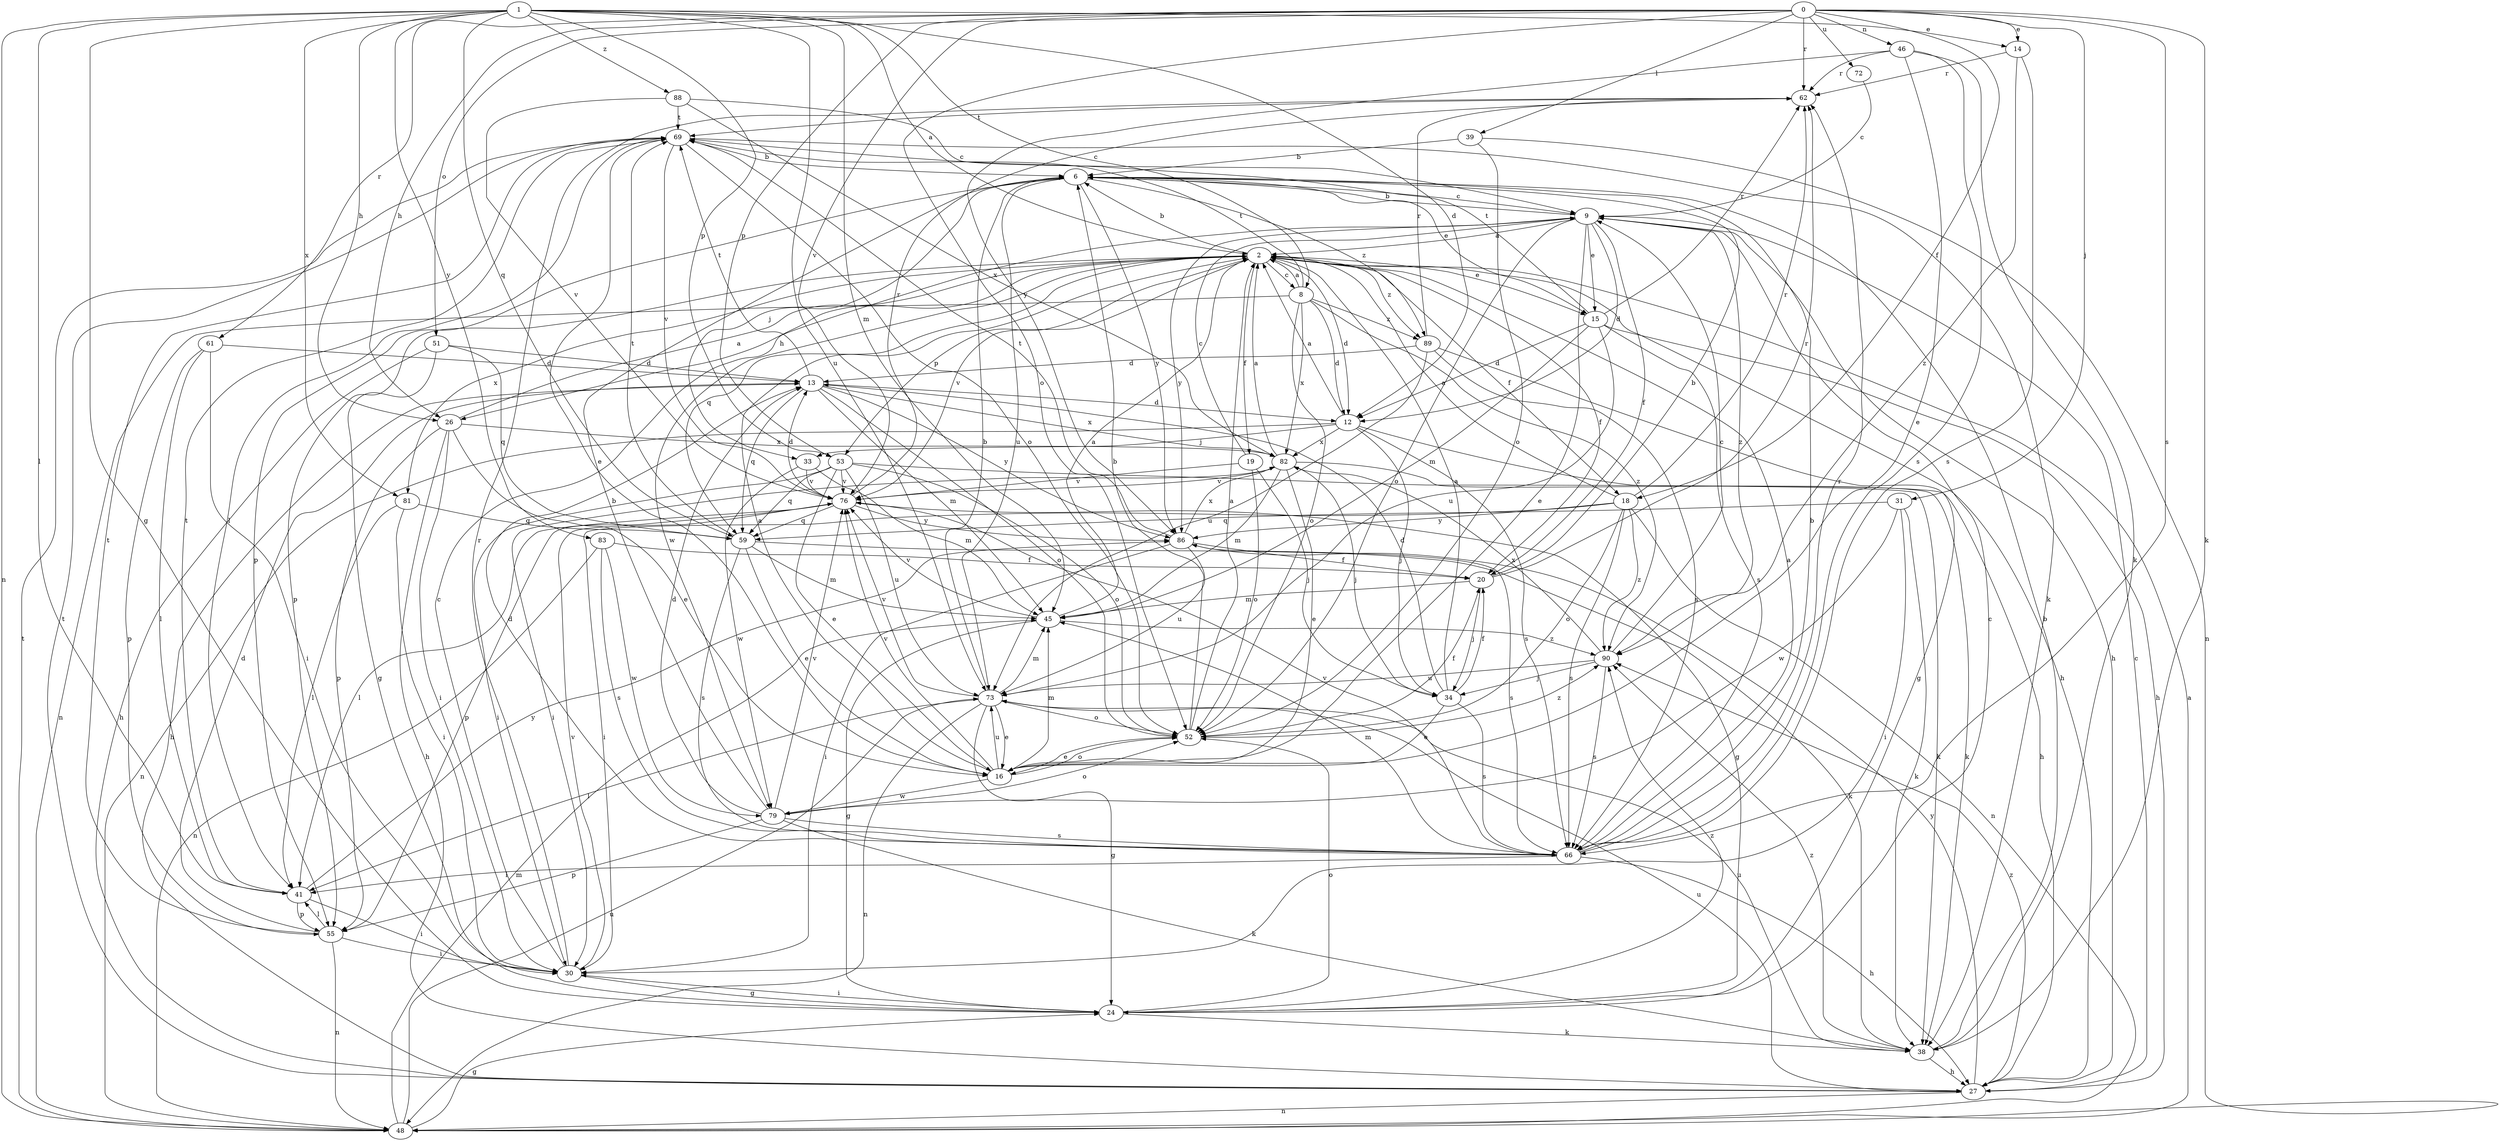 strict digraph  {
0;
1;
2;
6;
8;
9;
12;
13;
14;
15;
16;
18;
19;
20;
24;
26;
27;
30;
31;
33;
34;
38;
39;
41;
45;
46;
48;
51;
52;
53;
55;
59;
61;
62;
66;
69;
72;
73;
76;
79;
81;
82;
83;
86;
88;
89;
90;
0 -> 14  [label=e];
0 -> 18  [label=f];
0 -> 26  [label=h];
0 -> 31  [label=j];
0 -> 38  [label=k];
0 -> 39  [label=l];
0 -> 46  [label=n];
0 -> 51  [label=o];
0 -> 52  [label=o];
0 -> 53  [label=p];
0 -> 61  [label=r];
0 -> 62  [label=r];
0 -> 66  [label=s];
0 -> 72  [label=u];
0 -> 76  [label=v];
1 -> 2  [label=a];
1 -> 8  [label=c];
1 -> 12  [label=d];
1 -> 14  [label=e];
1 -> 24  [label=g];
1 -> 26  [label=h];
1 -> 41  [label=l];
1 -> 45  [label=m];
1 -> 48  [label=n];
1 -> 53  [label=p];
1 -> 59  [label=q];
1 -> 73  [label=u];
1 -> 81  [label=x];
1 -> 83  [label=y];
1 -> 88  [label=z];
2 -> 6  [label=b];
2 -> 8  [label=c];
2 -> 12  [label=d];
2 -> 15  [label=e];
2 -> 18  [label=f];
2 -> 19  [label=f];
2 -> 20  [label=f];
2 -> 26  [label=h];
2 -> 27  [label=h];
2 -> 53  [label=p];
2 -> 55  [label=p];
2 -> 59  [label=q];
2 -> 76  [label=v];
2 -> 79  [label=w];
2 -> 81  [label=x];
2 -> 89  [label=z];
6 -> 9  [label=c];
6 -> 15  [label=e];
6 -> 33  [label=j];
6 -> 55  [label=p];
6 -> 73  [label=u];
6 -> 86  [label=y];
6 -> 89  [label=z];
8 -> 2  [label=a];
8 -> 12  [label=d];
8 -> 48  [label=n];
8 -> 52  [label=o];
8 -> 69  [label=t];
8 -> 82  [label=x];
8 -> 89  [label=z];
8 -> 90  [label=z];
9 -> 2  [label=a];
9 -> 6  [label=b];
9 -> 12  [label=d];
9 -> 15  [label=e];
9 -> 16  [label=e];
9 -> 20  [label=f];
9 -> 27  [label=h];
9 -> 52  [label=o];
9 -> 86  [label=y];
9 -> 90  [label=z];
12 -> 2  [label=a];
12 -> 27  [label=h];
12 -> 33  [label=j];
12 -> 34  [label=j];
12 -> 48  [label=n];
12 -> 66  [label=s];
12 -> 82  [label=x];
13 -> 12  [label=d];
13 -> 27  [label=h];
13 -> 45  [label=m];
13 -> 52  [label=o];
13 -> 59  [label=q];
13 -> 69  [label=t];
13 -> 82  [label=x];
13 -> 86  [label=y];
14 -> 62  [label=r];
14 -> 66  [label=s];
14 -> 90  [label=z];
15 -> 12  [label=d];
15 -> 27  [label=h];
15 -> 45  [label=m];
15 -> 62  [label=r];
15 -> 66  [label=s];
15 -> 69  [label=t];
15 -> 73  [label=u];
16 -> 2  [label=a];
16 -> 45  [label=m];
16 -> 52  [label=o];
16 -> 73  [label=u];
16 -> 76  [label=v];
16 -> 79  [label=w];
18 -> 2  [label=a];
18 -> 30  [label=i];
18 -> 48  [label=n];
18 -> 52  [label=o];
18 -> 62  [label=r];
18 -> 66  [label=s];
18 -> 86  [label=y];
18 -> 90  [label=z];
19 -> 9  [label=c];
19 -> 34  [label=j];
19 -> 52  [label=o];
19 -> 76  [label=v];
20 -> 6  [label=b];
20 -> 34  [label=j];
20 -> 45  [label=m];
20 -> 62  [label=r];
24 -> 9  [label=c];
24 -> 30  [label=i];
24 -> 38  [label=k];
24 -> 52  [label=o];
24 -> 90  [label=z];
26 -> 2  [label=a];
26 -> 16  [label=e];
26 -> 27  [label=h];
26 -> 30  [label=i];
26 -> 55  [label=p];
26 -> 82  [label=x];
27 -> 9  [label=c];
27 -> 48  [label=n];
27 -> 69  [label=t];
27 -> 73  [label=u];
27 -> 86  [label=y];
27 -> 90  [label=z];
30 -> 9  [label=c];
30 -> 24  [label=g];
30 -> 62  [label=r];
30 -> 76  [label=v];
31 -> 30  [label=i];
31 -> 38  [label=k];
31 -> 59  [label=q];
31 -> 79  [label=w];
33 -> 45  [label=m];
33 -> 76  [label=v];
33 -> 79  [label=w];
34 -> 2  [label=a];
34 -> 13  [label=d];
34 -> 16  [label=e];
34 -> 20  [label=f];
34 -> 66  [label=s];
38 -> 6  [label=b];
38 -> 27  [label=h];
38 -> 73  [label=u];
38 -> 90  [label=z];
39 -> 6  [label=b];
39 -> 48  [label=n];
39 -> 52  [label=o];
41 -> 30  [label=i];
41 -> 55  [label=p];
41 -> 69  [label=t];
41 -> 86  [label=y];
45 -> 2  [label=a];
45 -> 24  [label=g];
45 -> 76  [label=v];
45 -> 90  [label=z];
46 -> 16  [label=e];
46 -> 38  [label=k];
46 -> 62  [label=r];
46 -> 66  [label=s];
46 -> 86  [label=y];
48 -> 2  [label=a];
48 -> 24  [label=g];
48 -> 45  [label=m];
48 -> 69  [label=t];
48 -> 73  [label=u];
51 -> 13  [label=d];
51 -> 24  [label=g];
51 -> 27  [label=h];
51 -> 59  [label=q];
52 -> 2  [label=a];
52 -> 6  [label=b];
52 -> 16  [label=e];
52 -> 20  [label=f];
52 -> 90  [label=z];
53 -> 16  [label=e];
53 -> 30  [label=i];
53 -> 38  [label=k];
53 -> 52  [label=o];
53 -> 59  [label=q];
53 -> 73  [label=u];
53 -> 76  [label=v];
55 -> 13  [label=d];
55 -> 30  [label=i];
55 -> 41  [label=l];
55 -> 48  [label=n];
55 -> 69  [label=t];
59 -> 16  [label=e];
59 -> 38  [label=k];
59 -> 45  [label=m];
59 -> 66  [label=s];
59 -> 69  [label=t];
61 -> 13  [label=d];
61 -> 30  [label=i];
61 -> 41  [label=l];
61 -> 55  [label=p];
62 -> 69  [label=t];
66 -> 2  [label=a];
66 -> 6  [label=b];
66 -> 13  [label=d];
66 -> 27  [label=h];
66 -> 41  [label=l];
66 -> 45  [label=m];
66 -> 62  [label=r];
66 -> 76  [label=v];
69 -> 6  [label=b];
69 -> 16  [label=e];
69 -> 38  [label=k];
69 -> 41  [label=l];
69 -> 52  [label=o];
69 -> 76  [label=v];
72 -> 9  [label=c];
73 -> 6  [label=b];
73 -> 16  [label=e];
73 -> 24  [label=g];
73 -> 41  [label=l];
73 -> 45  [label=m];
73 -> 48  [label=n];
73 -> 52  [label=o];
73 -> 76  [label=v];
76 -> 13  [label=d];
76 -> 24  [label=g];
76 -> 41  [label=l];
76 -> 55  [label=p];
76 -> 59  [label=q];
76 -> 62  [label=r];
76 -> 86  [label=y];
79 -> 6  [label=b];
79 -> 13  [label=d];
79 -> 38  [label=k];
79 -> 52  [label=o];
79 -> 55  [label=p];
79 -> 66  [label=s];
79 -> 76  [label=v];
81 -> 30  [label=i];
81 -> 41  [label=l];
81 -> 59  [label=q];
82 -> 2  [label=a];
82 -> 16  [label=e];
82 -> 30  [label=i];
82 -> 34  [label=j];
82 -> 38  [label=k];
82 -> 45  [label=m];
82 -> 76  [label=v];
83 -> 20  [label=f];
83 -> 48  [label=n];
83 -> 66  [label=s];
83 -> 79  [label=w];
86 -> 20  [label=f];
86 -> 30  [label=i];
86 -> 66  [label=s];
86 -> 69  [label=t];
86 -> 73  [label=u];
86 -> 82  [label=x];
88 -> 9  [label=c];
88 -> 69  [label=t];
88 -> 76  [label=v];
88 -> 82  [label=x];
89 -> 13  [label=d];
89 -> 24  [label=g];
89 -> 62  [label=r];
89 -> 66  [label=s];
89 -> 73  [label=u];
90 -> 9  [label=c];
90 -> 34  [label=j];
90 -> 66  [label=s];
90 -> 73  [label=u];
90 -> 82  [label=x];
}
